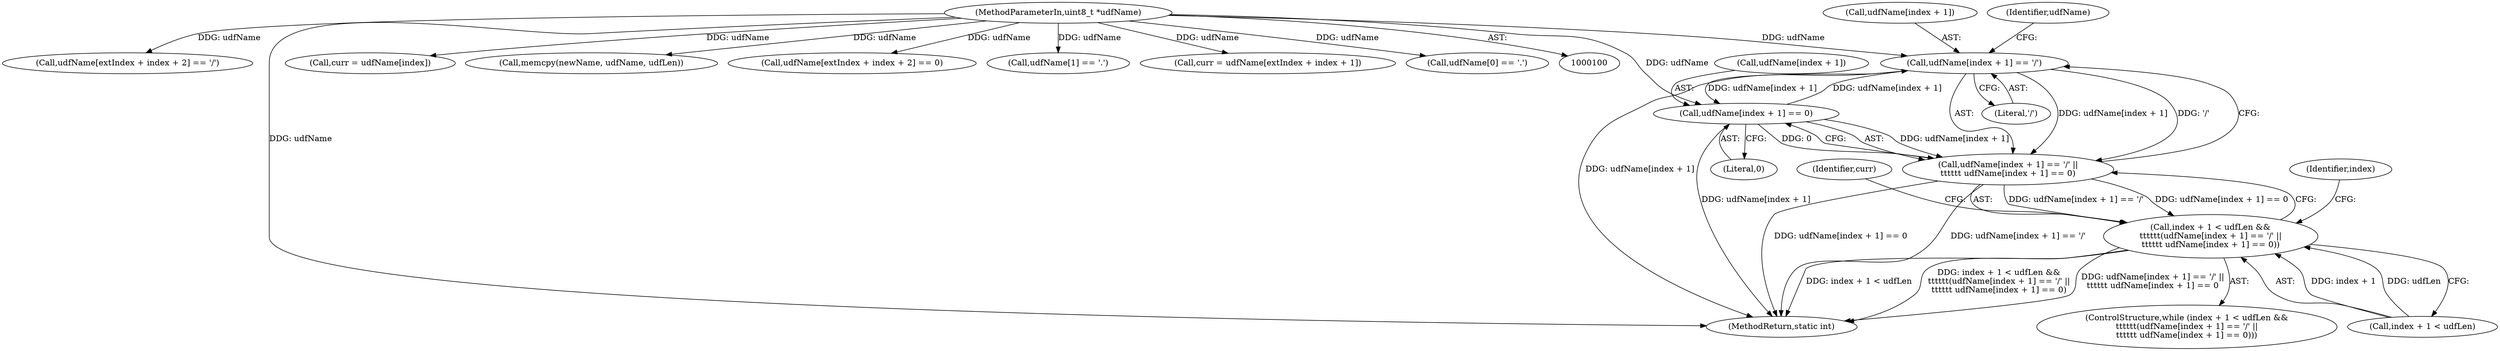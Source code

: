 digraph "0_linux_0e5cc9a40ada6046e6bc3bdfcd0c0d7e4b706b14_4@array" {
"1000201" [label="(Call,udfName[index + 1] == '/')"];
"1000208" [label="(Call,udfName[index + 1] == 0)"];
"1000201" [label="(Call,udfName[index + 1] == '/')"];
"1000102" [label="(MethodParameterIn,uint8_t *udfName)"];
"1000200" [label="(Call,udfName[index + 1] == '/' ||\n\t\t\t\t\t\t udfName[index + 1] == 0)"];
"1000194" [label="(Call,index + 1 < udfLen &&\n\t\t\t\t\t\t(udfName[index + 1] == '/' ||\n\t\t\t\t\t\t udfName[index + 1] == 0))"];
"1000209" [label="(Call,udfName[index + 1])"];
"1000334" [label="(Call,udfName[extIndex + index + 2] == '/')"];
"1000456" [label="(MethodReturn,static int)"];
"1000194" [label="(Call,index + 1 < udfLen &&\n\t\t\t\t\t\t(udfName[index + 1] == '/' ||\n\t\t\t\t\t\t udfName[index + 1] == 0))"];
"1000200" [label="(Call,udfName[index + 1] == '/' ||\n\t\t\t\t\t\t udfName[index + 1] == 0)"];
"1000193" [label="(ControlStructure,while (index + 1 < udfLen &&\n\t\t\t\t\t\t(udfName[index + 1] == '/' ||\n\t\t\t\t\t\t udfName[index + 1] == 0)))"];
"1000214" [label="(Literal,0)"];
"1000195" [label="(Call,index + 1 < udfLen)"];
"1000216" [label="(Identifier,index)"];
"1000102" [label="(MethodParameterIn,uint8_t *udfName)"];
"1000208" [label="(Call,udfName[index + 1] == 0)"];
"1000202" [label="(Call,udfName[index + 1])"];
"1000201" [label="(Call,udfName[index + 1] == '/')"];
"1000173" [label="(Call,curr = udfName[index])"];
"1000157" [label="(Call,memcpy(newName, udfName, udfLen))"];
"1000343" [label="(Call,udfName[extIndex + index + 2] == 0)"];
"1000145" [label="(Call,udfName[1] == '.')"];
"1000294" [label="(Call,curr = udfName[extIndex + index + 1])"];
"1000220" [label="(Identifier,curr)"];
"1000207" [label="(Literal,'/')"];
"1000132" [label="(Call,udfName[0] == '.')"];
"1000210" [label="(Identifier,udfName)"];
"1000201" -> "1000200"  [label="AST: "];
"1000201" -> "1000207"  [label="CFG: "];
"1000202" -> "1000201"  [label="AST: "];
"1000207" -> "1000201"  [label="AST: "];
"1000210" -> "1000201"  [label="CFG: "];
"1000200" -> "1000201"  [label="CFG: "];
"1000201" -> "1000456"  [label="DDG: udfName[index + 1]"];
"1000201" -> "1000200"  [label="DDG: udfName[index + 1]"];
"1000201" -> "1000200"  [label="DDG: '/'"];
"1000208" -> "1000201"  [label="DDG: udfName[index + 1]"];
"1000102" -> "1000201"  [label="DDG: udfName"];
"1000201" -> "1000208"  [label="DDG: udfName[index + 1]"];
"1000208" -> "1000200"  [label="AST: "];
"1000208" -> "1000214"  [label="CFG: "];
"1000209" -> "1000208"  [label="AST: "];
"1000214" -> "1000208"  [label="AST: "];
"1000200" -> "1000208"  [label="CFG: "];
"1000208" -> "1000456"  [label="DDG: udfName[index + 1]"];
"1000208" -> "1000200"  [label="DDG: udfName[index + 1]"];
"1000208" -> "1000200"  [label="DDG: 0"];
"1000102" -> "1000208"  [label="DDG: udfName"];
"1000102" -> "1000100"  [label="AST: "];
"1000102" -> "1000456"  [label="DDG: udfName"];
"1000102" -> "1000132"  [label="DDG: udfName"];
"1000102" -> "1000145"  [label="DDG: udfName"];
"1000102" -> "1000157"  [label="DDG: udfName"];
"1000102" -> "1000173"  [label="DDG: udfName"];
"1000102" -> "1000294"  [label="DDG: udfName"];
"1000102" -> "1000334"  [label="DDG: udfName"];
"1000102" -> "1000343"  [label="DDG: udfName"];
"1000200" -> "1000194"  [label="AST: "];
"1000194" -> "1000200"  [label="CFG: "];
"1000200" -> "1000456"  [label="DDG: udfName[index + 1] == '/'"];
"1000200" -> "1000456"  [label="DDG: udfName[index + 1] == 0"];
"1000200" -> "1000194"  [label="DDG: udfName[index + 1] == '/'"];
"1000200" -> "1000194"  [label="DDG: udfName[index + 1] == 0"];
"1000194" -> "1000193"  [label="AST: "];
"1000194" -> "1000195"  [label="CFG: "];
"1000195" -> "1000194"  [label="AST: "];
"1000216" -> "1000194"  [label="CFG: "];
"1000220" -> "1000194"  [label="CFG: "];
"1000194" -> "1000456"  [label="DDG: index + 1 < udfLen &&\n\t\t\t\t\t\t(udfName[index + 1] == '/' ||\n\t\t\t\t\t\t udfName[index + 1] == 0)"];
"1000194" -> "1000456"  [label="DDG: udfName[index + 1] == '/' ||\n\t\t\t\t\t\t udfName[index + 1] == 0"];
"1000194" -> "1000456"  [label="DDG: index + 1 < udfLen"];
"1000195" -> "1000194"  [label="DDG: index + 1"];
"1000195" -> "1000194"  [label="DDG: udfLen"];
}

